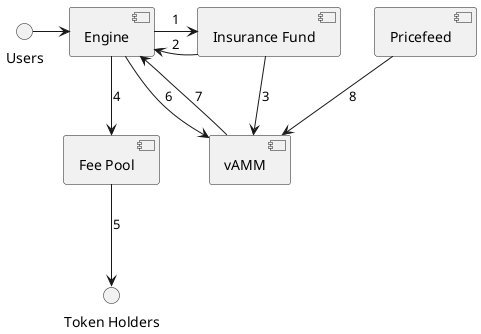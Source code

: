 @startuml component-diagram
    interface "Token Holders" as holders

    /'Insurance Fund '/
    [Engine] -> [Insurance Fund] : 1
    [Engine] <- [Insurance Fund] : 2
    [Insurance Fund] -> [vAMM] : 3

    /'Fee Pool'/
    [Engine] --> [Fee Pool] : 4
    [Fee Pool] --> holders : 5
    /'vAMM'/
    [Engine] --> [vAMM] : 6
    [vAMM] --> [Engine] : 7
    [Pricefeed] --> [vAMM] : 8

    Users -> [Engine]

    /'Notes'/
    /' 
    1: A portion of fees from transactions go to the insurance fund
    2: Sometimes, the insurance fund is used to cover shortfall and bad debt that users accrue, to make all creditors whole
    3: The insurance fund has the power to shut all the vAMMs down, in the case of an emergency
    
    4 + 5: Like  the insurance fund, a portion of fees from transactions in the engine go to the fee pool, and are then distributed to token holders
    
    6: The vAMM calculates the input and output prices when swapping and the Engine uses these to calculate position size
    7: The positional data that the vAMM returns is then stored in the Engine. Most of the data is user input, but the vAMM calculates the position size
    8: The vAMM calculates the funding payments, and to do so it receives pricing data from the on-chain oracle, which is implemented via the Pricefeed contract
    '/

@enduml
